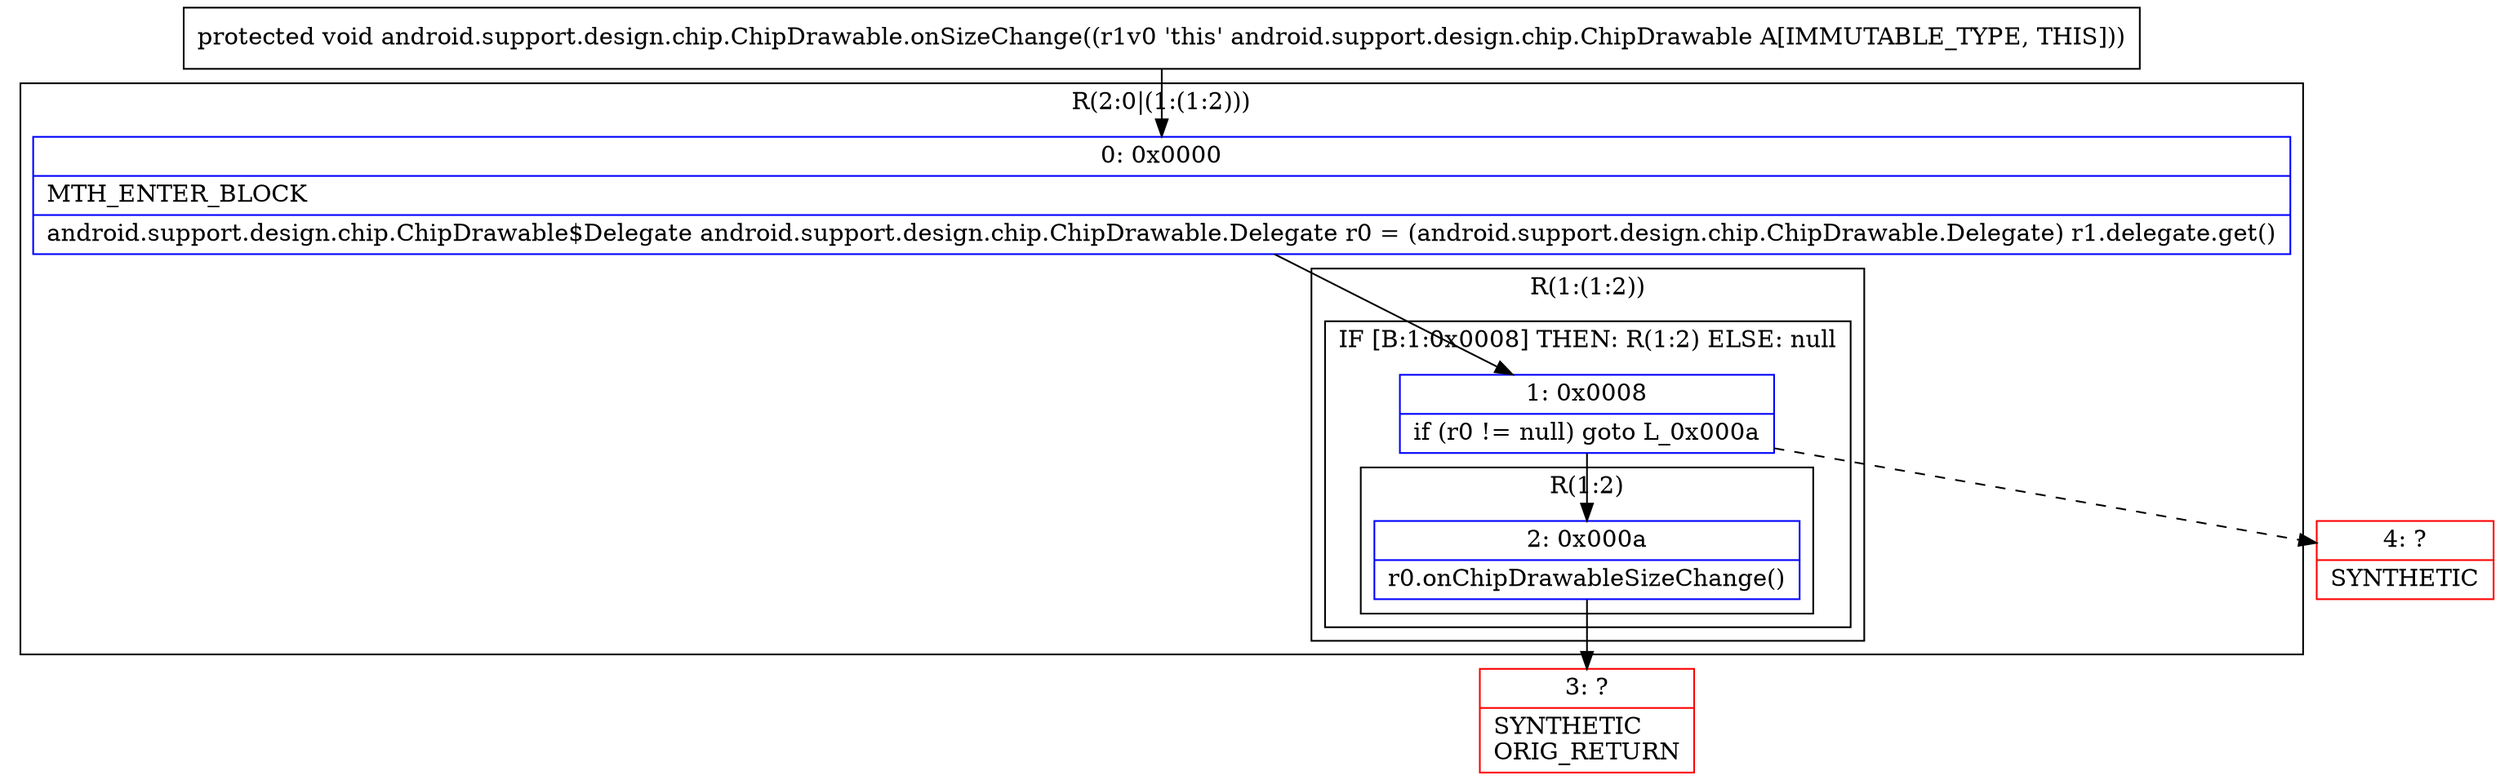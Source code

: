 digraph "CFG forandroid.support.design.chip.ChipDrawable.onSizeChange()V" {
subgraph cluster_Region_2005335371 {
label = "R(2:0|(1:(1:2)))";
node [shape=record,color=blue];
Node_0 [shape=record,label="{0\:\ 0x0000|MTH_ENTER_BLOCK\l|android.support.design.chip.ChipDrawable$Delegate android.support.design.chip.ChipDrawable.Delegate r0 = (android.support.design.chip.ChipDrawable.Delegate) r1.delegate.get()\l}"];
subgraph cluster_Region_1176864211 {
label = "R(1:(1:2))";
node [shape=record,color=blue];
subgraph cluster_IfRegion_1020577249 {
label = "IF [B:1:0x0008] THEN: R(1:2) ELSE: null";
node [shape=record,color=blue];
Node_1 [shape=record,label="{1\:\ 0x0008|if (r0 != null) goto L_0x000a\l}"];
subgraph cluster_Region_1297469722 {
label = "R(1:2)";
node [shape=record,color=blue];
Node_2 [shape=record,label="{2\:\ 0x000a|r0.onChipDrawableSizeChange()\l}"];
}
}
}
}
Node_3 [shape=record,color=red,label="{3\:\ ?|SYNTHETIC\lORIG_RETURN\l}"];
Node_4 [shape=record,color=red,label="{4\:\ ?|SYNTHETIC\l}"];
MethodNode[shape=record,label="{protected void android.support.design.chip.ChipDrawable.onSizeChange((r1v0 'this' android.support.design.chip.ChipDrawable A[IMMUTABLE_TYPE, THIS])) }"];
MethodNode -> Node_0;
Node_0 -> Node_1;
Node_1 -> Node_2;
Node_1 -> Node_4[style=dashed];
Node_2 -> Node_3;
}

